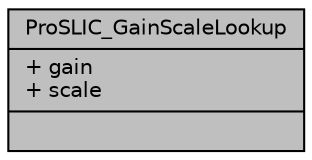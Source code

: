 digraph "ProSLIC_GainScaleLookup"
{
  edge [fontname="Helvetica",fontsize="10",labelfontname="Helvetica",labelfontsize="10"];
  node [fontname="Helvetica",fontsize="10",shape=record];
  Node1 [label="{ProSLIC_GainScaleLookup\n|+ gain\l+ scale\l|}",height=0.2,width=0.4,color="black", fillcolor="grey75", style="filled", fontcolor="black"];
}
